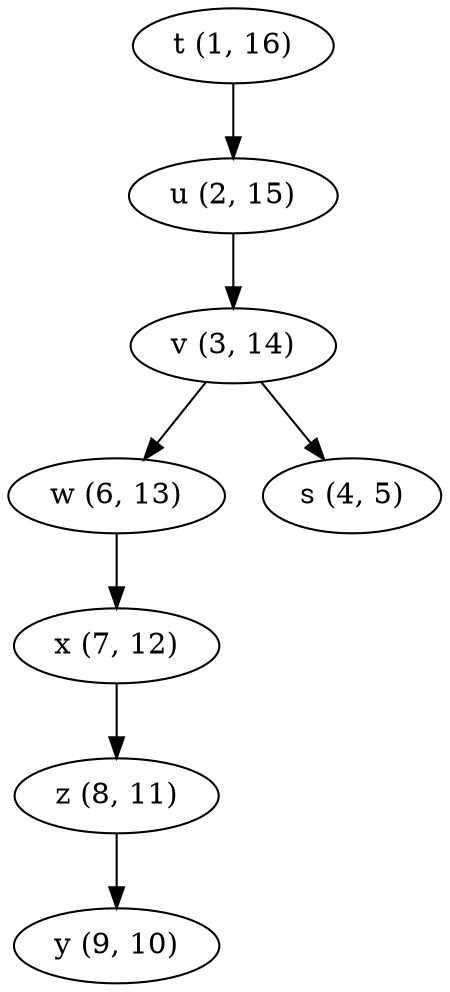 digraph BST {
u -> v;
v [label="v (3, 14)"]
v -> w;
w [label="w (6, 13)"]
t [label="t (1, 16)"]
w -> x;
x [label="x (7, 12)"]
t -> u;
u [label="u (2, 15)"]
x -> z;
z [label="z (8, 11)"]
v -> s;
s [label="s (4, 5)"]
z -> y;
y [label="y (9, 10)"]
}

